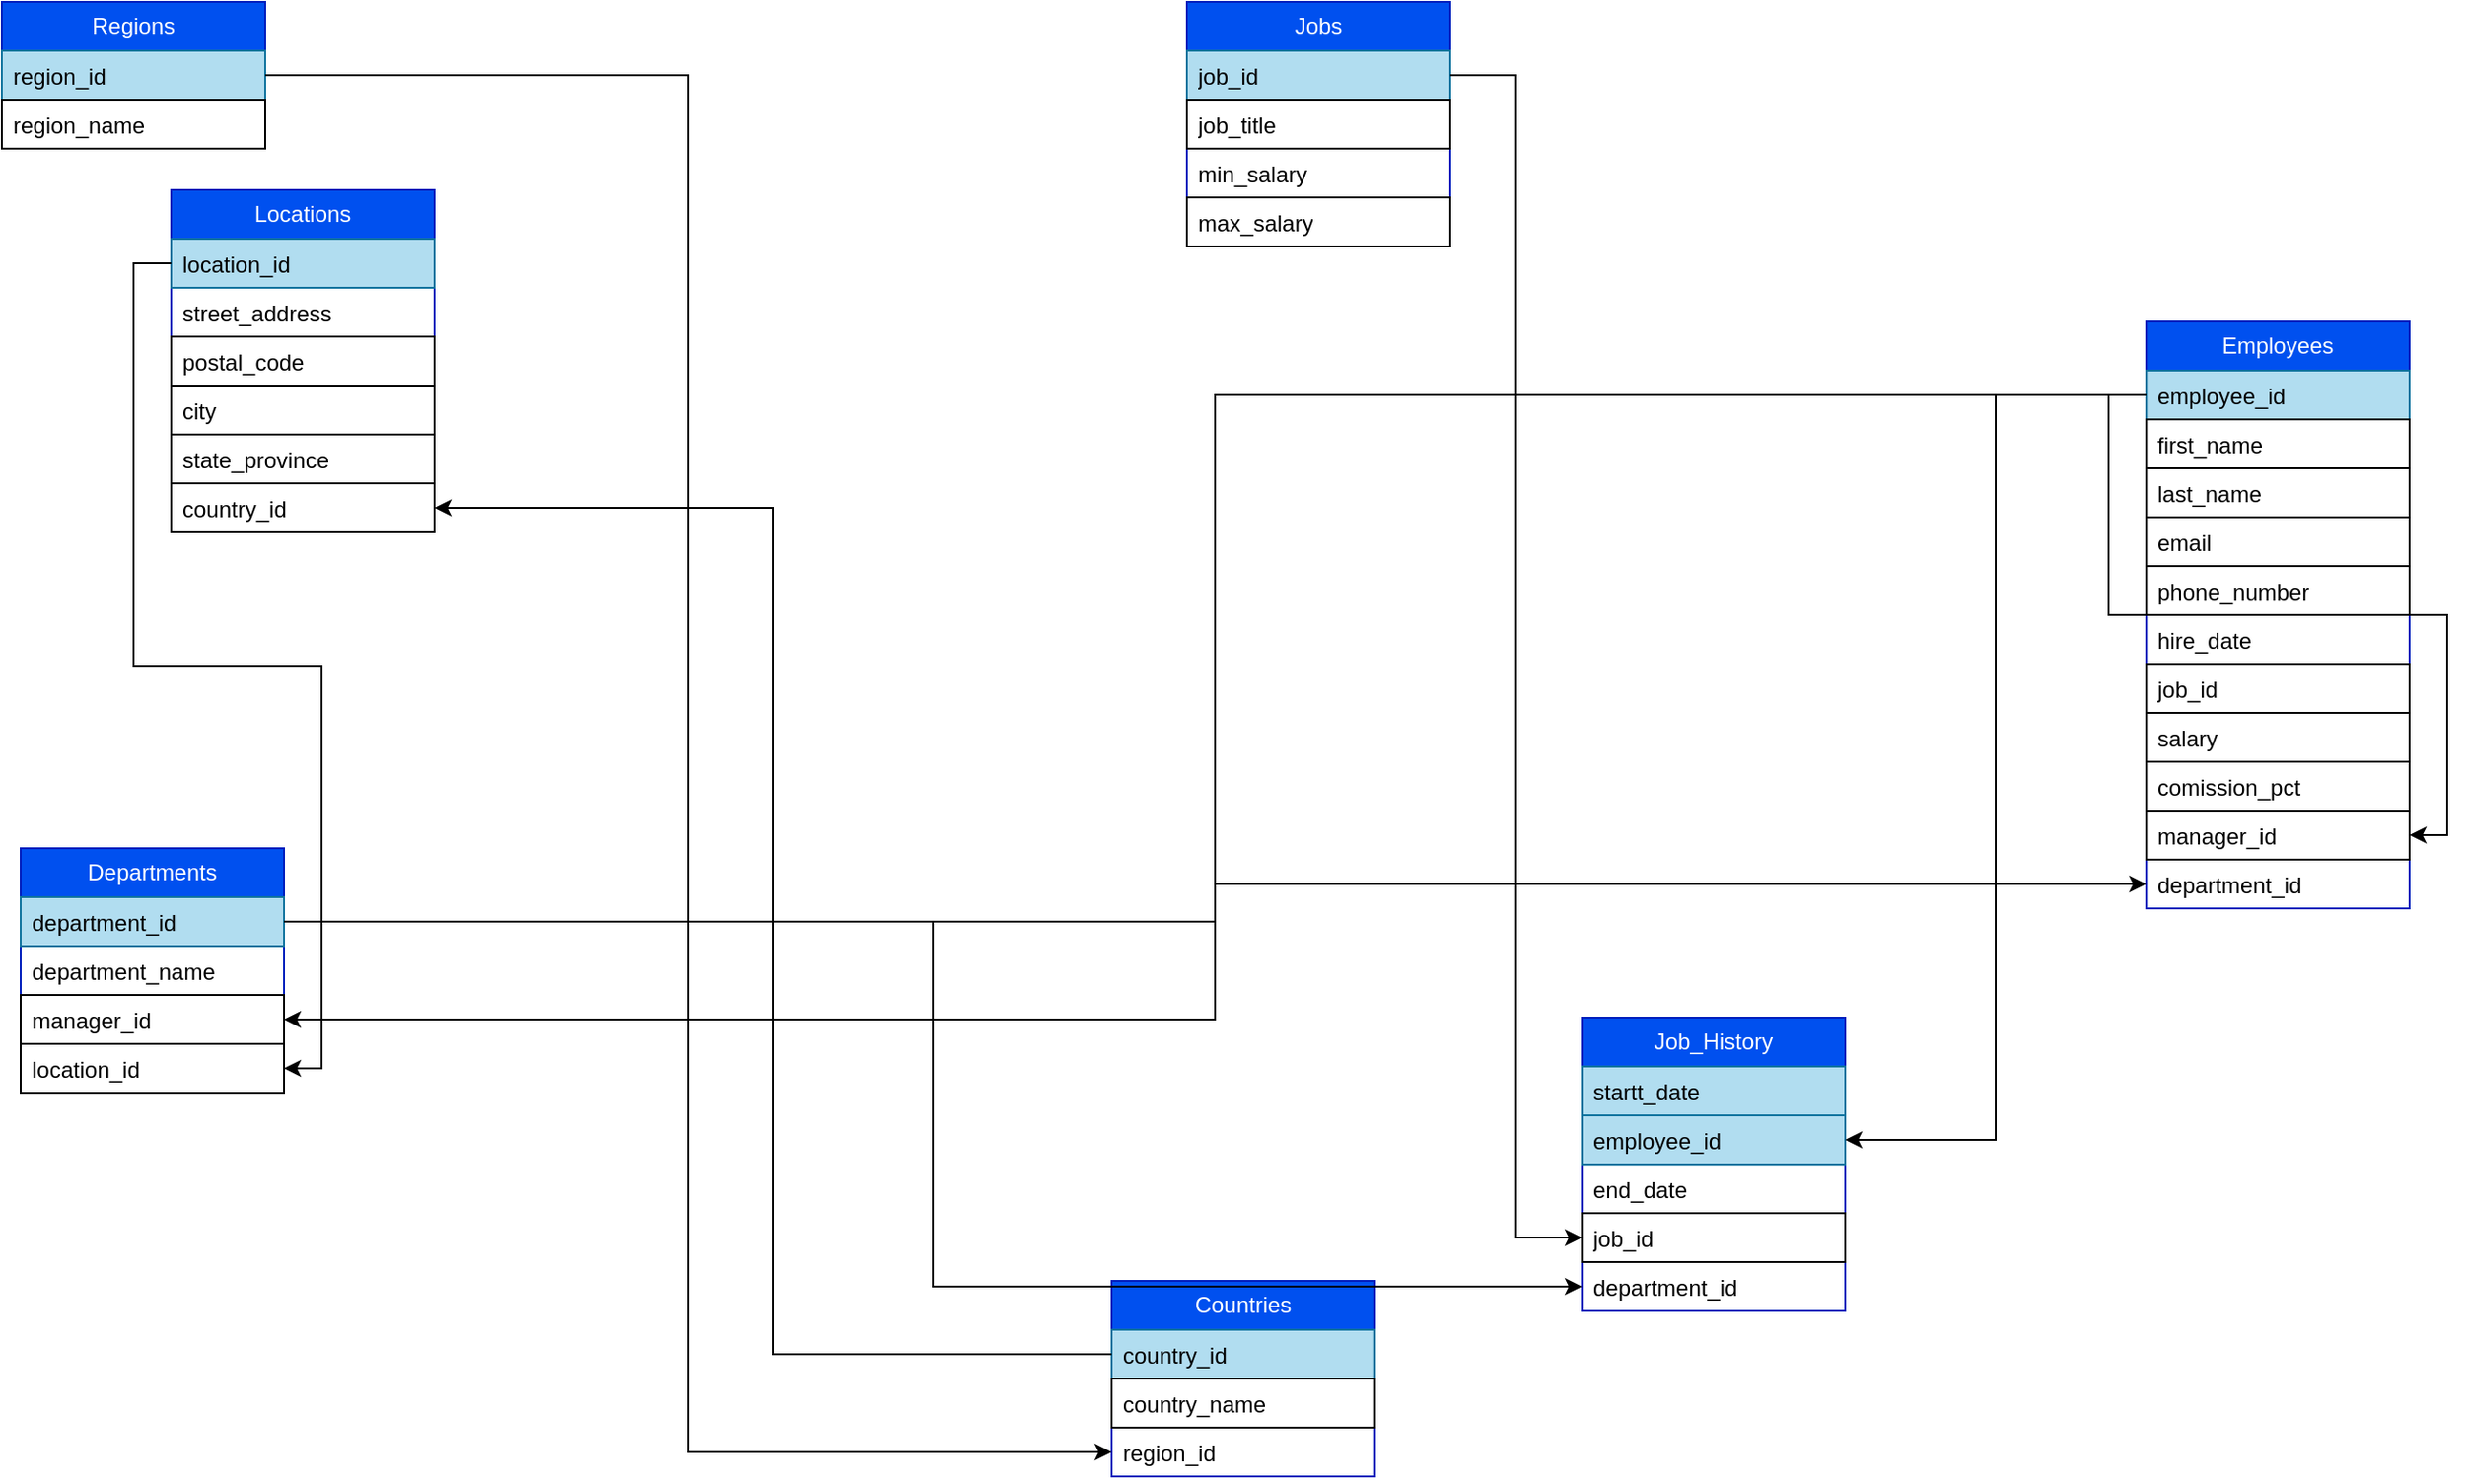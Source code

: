 <mxfile version="21.2.9" type="google">
  <diagram name="Page-1" id="xAAcxMLb9ycAFxpznfDd">
    <mxGraphModel grid="1" page="1" gridSize="10" guides="1" tooltips="1" connect="1" arrows="1" fold="1" pageScale="1" pageWidth="850" pageHeight="1100" math="0" shadow="0">
      <root>
        <mxCell id="0" />
        <mxCell id="1" parent="0" />
        <mxCell id="t-plKkeFM4ZoqRgJcZRm-1" value="Departments" style="swimlane;fontStyle=0;childLayout=stackLayout;horizontal=1;startSize=26;fillColor=#0050ef;horizontalStack=0;resizeParent=1;resizeParentMax=0;resizeLast=0;collapsible=1;marginBottom=0;whiteSpace=wrap;html=1;fontColor=#ffffff;strokeColor=#001DBC;" vertex="1" parent="1">
          <mxGeometry x="30" y="490" width="140" height="130" as="geometry" />
        </mxCell>
        <mxCell id="t-plKkeFM4ZoqRgJcZRm-2" value="department_id" style="text;strokeColor=#10739e;fillColor=#b1ddf0;align=left;verticalAlign=top;spacingLeft=4;spacingRight=4;overflow=hidden;rotatable=0;points=[[0,0.5],[1,0.5]];portConstraint=eastwest;whiteSpace=wrap;html=1;" vertex="1" parent="t-plKkeFM4ZoqRgJcZRm-1">
          <mxGeometry y="26" width="140" height="26" as="geometry" />
        </mxCell>
        <mxCell id="t-plKkeFM4ZoqRgJcZRm-3" value="department_name" style="text;strokeColor=none;fillColor=none;align=left;verticalAlign=top;spacingLeft=4;spacingRight=4;overflow=hidden;rotatable=0;points=[[0,0.5],[1,0.5]];portConstraint=eastwest;whiteSpace=wrap;html=1;" vertex="1" parent="t-plKkeFM4ZoqRgJcZRm-1">
          <mxGeometry y="52" width="140" height="26" as="geometry" />
        </mxCell>
        <mxCell id="t-plKkeFM4ZoqRgJcZRm-42" value="manager_id" style="text;strokeColor=default;fillColor=none;align=left;verticalAlign=top;spacingLeft=4;spacingRight=4;overflow=hidden;rotatable=0;points=[[0,0.5],[1,0.5]];portConstraint=eastwest;whiteSpace=wrap;html=1;" vertex="1" parent="t-plKkeFM4ZoqRgJcZRm-1">
          <mxGeometry y="78" width="140" height="26" as="geometry" />
        </mxCell>
        <mxCell id="t-plKkeFM4ZoqRgJcZRm-44" value="location_id" style="text;strokeColor=default;fillColor=none;align=left;verticalAlign=top;spacingLeft=4;spacingRight=4;overflow=hidden;rotatable=0;points=[[0,0.5],[1,0.5]];portConstraint=eastwest;whiteSpace=wrap;html=1;" vertex="1" parent="t-plKkeFM4ZoqRgJcZRm-1">
          <mxGeometry y="104" width="140" height="26" as="geometry" />
        </mxCell>
        <mxCell id="t-plKkeFM4ZoqRgJcZRm-10" value="Regions" style="swimlane;fontStyle=0;childLayout=stackLayout;horizontal=1;startSize=26;fillColor=#0050ef;horizontalStack=0;resizeParent=1;resizeParentMax=0;resizeLast=0;collapsible=1;marginBottom=0;whiteSpace=wrap;html=1;strokeColor=#001DBC;fontColor=#ffffff;" vertex="1" parent="1">
          <mxGeometry x="20" y="40" width="140" height="78" as="geometry">
            <mxRectangle x="40" y="40" width="80" height="30" as="alternateBounds" />
          </mxGeometry>
        </mxCell>
        <mxCell id="t-plKkeFM4ZoqRgJcZRm-11" value="region_id" style="text;strokeColor=#10739e;fillColor=#b1ddf0;align=left;verticalAlign=top;spacingLeft=4;spacingRight=4;overflow=hidden;rotatable=0;points=[[0,0.5],[1,0.5]];portConstraint=eastwest;whiteSpace=wrap;html=1;" vertex="1" parent="t-plKkeFM4ZoqRgJcZRm-10">
          <mxGeometry y="26" width="140" height="26" as="geometry" />
        </mxCell>
        <mxCell id="t-plKkeFM4ZoqRgJcZRm-12" value="region_name" style="text;strokeColor=default;fillColor=none;align=left;verticalAlign=top;spacingLeft=4;spacingRight=4;overflow=hidden;rotatable=0;points=[[0,0.5],[1,0.5]];portConstraint=eastwest;whiteSpace=wrap;html=1;" vertex="1" parent="t-plKkeFM4ZoqRgJcZRm-10">
          <mxGeometry y="52" width="140" height="26" as="geometry" />
        </mxCell>
        <mxCell id="t-plKkeFM4ZoqRgJcZRm-14" value="Countries" style="swimlane;fontStyle=0;childLayout=stackLayout;horizontal=1;startSize=26;fillColor=#0050ef;horizontalStack=0;resizeParent=1;resizeParentMax=0;resizeLast=0;collapsible=1;marginBottom=0;whiteSpace=wrap;html=1;fontColor=#ffffff;strokeColor=#001DBC;" vertex="1" parent="1">
          <mxGeometry x="610" y="720" width="140" height="104" as="geometry" />
        </mxCell>
        <mxCell id="t-plKkeFM4ZoqRgJcZRm-15" value="country_id" style="text;strokeColor=#10739e;fillColor=#b1ddf0;align=left;verticalAlign=top;spacingLeft=4;spacingRight=4;overflow=hidden;rotatable=0;points=[[0,0.5],[1,0.5]];portConstraint=eastwest;whiteSpace=wrap;html=1;" vertex="1" parent="t-plKkeFM4ZoqRgJcZRm-14">
          <mxGeometry y="26" width="140" height="26" as="geometry" />
        </mxCell>
        <mxCell id="t-plKkeFM4ZoqRgJcZRm-16" value="country_name" style="text;strokeColor=default;fillColor=none;align=left;verticalAlign=top;spacingLeft=4;spacingRight=4;overflow=hidden;rotatable=0;points=[[0,0.5],[1,0.5]];portConstraint=eastwest;whiteSpace=wrap;html=1;" vertex="1" parent="t-plKkeFM4ZoqRgJcZRm-14">
          <mxGeometry y="52" width="140" height="26" as="geometry" />
        </mxCell>
        <mxCell id="t-plKkeFM4ZoqRgJcZRm-17" value="region_id" style="text;strokeColor=none;fillColor=none;align=left;verticalAlign=top;spacingLeft=4;spacingRight=4;overflow=hidden;rotatable=0;points=[[0,0.5],[1,0.5]];portConstraint=eastwest;whiteSpace=wrap;html=1;" vertex="1" parent="t-plKkeFM4ZoqRgJcZRm-14">
          <mxGeometry y="78" width="140" height="26" as="geometry" />
        </mxCell>
        <mxCell id="t-plKkeFM4ZoqRgJcZRm-18" value="Locations" style="swimlane;fontStyle=0;childLayout=stackLayout;horizontal=1;startSize=26;fillColor=#0050ef;horizontalStack=0;resizeParent=1;resizeParentMax=0;resizeLast=0;collapsible=1;marginBottom=0;whiteSpace=wrap;html=1;fontColor=#ffffff;strokeColor=#001DBC;" vertex="1" parent="1">
          <mxGeometry x="110" y="140" width="140" height="182" as="geometry" />
        </mxCell>
        <mxCell id="t-plKkeFM4ZoqRgJcZRm-19" value="location_id" style="text;strokeColor=#10739e;fillColor=#b1ddf0;align=left;verticalAlign=top;spacingLeft=4;spacingRight=4;overflow=hidden;rotatable=0;points=[[0,0.5],[1,0.5]];portConstraint=eastwest;whiteSpace=wrap;html=1;" vertex="1" parent="t-plKkeFM4ZoqRgJcZRm-18">
          <mxGeometry y="26" width="140" height="26" as="geometry" />
        </mxCell>
        <mxCell id="t-plKkeFM4ZoqRgJcZRm-20" value="street_address" style="text;strokeColor=none;fillColor=none;align=left;verticalAlign=top;spacingLeft=4;spacingRight=4;overflow=hidden;rotatable=0;points=[[0,0.5],[1,0.5]];portConstraint=eastwest;whiteSpace=wrap;html=1;" vertex="1" parent="t-plKkeFM4ZoqRgJcZRm-18">
          <mxGeometry y="52" width="140" height="26" as="geometry" />
        </mxCell>
        <mxCell id="t-plKkeFM4ZoqRgJcZRm-21" value="postal_code" style="text;strokeColor=default;fillColor=none;align=left;verticalAlign=top;spacingLeft=4;spacingRight=4;overflow=hidden;rotatable=0;points=[[0,0.5],[1,0.5]];portConstraint=eastwest;whiteSpace=wrap;html=1;" vertex="1" parent="t-plKkeFM4ZoqRgJcZRm-18">
          <mxGeometry y="78" width="140" height="26" as="geometry" />
        </mxCell>
        <mxCell id="t-plKkeFM4ZoqRgJcZRm-38" value="city" style="text;strokeColor=default;fillColor=none;align=left;verticalAlign=top;spacingLeft=4;spacingRight=4;overflow=hidden;rotatable=0;points=[[0,0.5],[1,0.5]];portConstraint=eastwest;whiteSpace=wrap;html=1;" vertex="1" parent="t-plKkeFM4ZoqRgJcZRm-18">
          <mxGeometry y="104" width="140" height="26" as="geometry" />
        </mxCell>
        <mxCell id="t-plKkeFM4ZoqRgJcZRm-39" value="state_province" style="text;strokeColor=default;fillColor=none;align=left;verticalAlign=top;spacingLeft=4;spacingRight=4;overflow=hidden;rotatable=0;points=[[0,0.5],[1,0.5]];portConstraint=eastwest;whiteSpace=wrap;html=1;" vertex="1" parent="t-plKkeFM4ZoqRgJcZRm-18">
          <mxGeometry y="130" width="140" height="26" as="geometry" />
        </mxCell>
        <mxCell id="t-plKkeFM4ZoqRgJcZRm-40" value="country_id" style="text;strokeColor=default;fillColor=none;align=left;verticalAlign=top;spacingLeft=4;spacingRight=4;overflow=hidden;rotatable=0;points=[[0,0.5],[1,0.5]];portConstraint=eastwest;whiteSpace=wrap;html=1;" vertex="1" parent="t-plKkeFM4ZoqRgJcZRm-18">
          <mxGeometry y="156" width="140" height="26" as="geometry" />
        </mxCell>
        <mxCell id="t-plKkeFM4ZoqRgJcZRm-22" value="Job_History" style="swimlane;fontStyle=0;childLayout=stackLayout;horizontal=1;startSize=26;fillColor=#0050ef;horizontalStack=0;resizeParent=1;resizeParentMax=0;resizeLast=0;collapsible=1;marginBottom=0;whiteSpace=wrap;html=1;strokeColor=#001DBC;fontColor=#ffffff;" vertex="1" parent="1">
          <mxGeometry x="860" y="580" width="140" height="156" as="geometry" />
        </mxCell>
        <mxCell id="t-plKkeFM4ZoqRgJcZRm-23" value="startt_date" style="text;strokeColor=#10739e;fillColor=#b1ddf0;align=left;verticalAlign=top;spacingLeft=4;spacingRight=4;overflow=hidden;rotatable=0;points=[[0,0.5],[1,0.5]];portConstraint=eastwest;whiteSpace=wrap;html=1;" vertex="1" parent="t-plKkeFM4ZoqRgJcZRm-22">
          <mxGeometry y="26" width="140" height="26" as="geometry" />
        </mxCell>
        <mxCell id="t-plKkeFM4ZoqRgJcZRm-24" value="employee_id" style="text;strokeColor=#10739e;fillColor=#b1ddf0;align=left;verticalAlign=top;spacingLeft=4;spacingRight=4;overflow=hidden;rotatable=0;points=[[0,0.5],[1,0.5]];portConstraint=eastwest;whiteSpace=wrap;html=1;" vertex="1" parent="t-plKkeFM4ZoqRgJcZRm-22">
          <mxGeometry y="52" width="140" height="26" as="geometry" />
        </mxCell>
        <mxCell id="t-plKkeFM4ZoqRgJcZRm-25" value="end_date" style="text;strokeColor=none;fillColor=none;align=left;verticalAlign=top;spacingLeft=4;spacingRight=4;overflow=hidden;rotatable=0;points=[[0,0.5],[1,0.5]];portConstraint=eastwest;whiteSpace=wrap;html=1;" vertex="1" parent="t-plKkeFM4ZoqRgJcZRm-22">
          <mxGeometry y="78" width="140" height="26" as="geometry" />
        </mxCell>
        <mxCell id="t-plKkeFM4ZoqRgJcZRm-77" value="job_id" style="text;strokeColor=default;fillColor=none;align=left;verticalAlign=top;spacingLeft=4;spacingRight=4;overflow=hidden;rotatable=0;points=[[0,0.5],[1,0.5]];portConstraint=eastwest;whiteSpace=wrap;html=1;" vertex="1" parent="t-plKkeFM4ZoqRgJcZRm-22">
          <mxGeometry y="104" width="140" height="26" as="geometry" />
        </mxCell>
        <mxCell id="t-plKkeFM4ZoqRgJcZRm-78" value="department_id" style="text;align=left;verticalAlign=top;spacingLeft=4;spacingRight=4;overflow=hidden;rotatable=0;points=[[0,0.5],[1,0.5]];portConstraint=eastwest;whiteSpace=wrap;html=1;" vertex="1" parent="t-plKkeFM4ZoqRgJcZRm-22">
          <mxGeometry y="130" width="140" height="26" as="geometry" />
        </mxCell>
        <mxCell id="t-plKkeFM4ZoqRgJcZRm-26" value="Jobs" style="swimlane;fontStyle=0;childLayout=stackLayout;horizontal=1;startSize=26;fillColor=#0050ef;horizontalStack=0;resizeParent=1;resizeParentMax=0;resizeLast=0;collapsible=1;marginBottom=0;whiteSpace=wrap;html=1;fontColor=#ffffff;strokeColor=#001DBC;" vertex="1" parent="1">
          <mxGeometry x="650" y="40" width="140" height="130" as="geometry" />
        </mxCell>
        <mxCell id="t-plKkeFM4ZoqRgJcZRm-27" value="job_id" style="text;strokeColor=#10739e;fillColor=#b1ddf0;align=left;verticalAlign=top;spacingLeft=4;spacingRight=4;overflow=hidden;rotatable=0;points=[[0,0.5],[1,0.5]];portConstraint=eastwest;whiteSpace=wrap;html=1;" vertex="1" parent="t-plKkeFM4ZoqRgJcZRm-26">
          <mxGeometry y="26" width="140" height="26" as="geometry" />
        </mxCell>
        <mxCell id="t-plKkeFM4ZoqRgJcZRm-28" value="job_title" style="text;strokeColor=default;fillColor=none;align=left;verticalAlign=top;spacingLeft=4;spacingRight=4;overflow=hidden;rotatable=0;points=[[0,0.5],[1,0.5]];portConstraint=eastwest;whiteSpace=wrap;html=1;" vertex="1" parent="t-plKkeFM4ZoqRgJcZRm-26">
          <mxGeometry y="52" width="140" height="26" as="geometry" />
        </mxCell>
        <mxCell id="t-plKkeFM4ZoqRgJcZRm-29" value="min_salary" style="text;strokeColor=none;fillColor=none;align=left;verticalAlign=top;spacingLeft=4;spacingRight=4;overflow=hidden;rotatable=0;points=[[0,0.5],[1,0.5]];portConstraint=eastwest;whiteSpace=wrap;html=1;" vertex="1" parent="t-plKkeFM4ZoqRgJcZRm-26">
          <mxGeometry y="78" width="140" height="26" as="geometry" />
        </mxCell>
        <mxCell id="t-plKkeFM4ZoqRgJcZRm-46" value="max_salary" style="text;strokeColor=default;fillColor=none;align=left;verticalAlign=top;spacingLeft=4;spacingRight=4;overflow=hidden;rotatable=0;points=[[0,0.5],[1,0.5]];portConstraint=eastwest;whiteSpace=wrap;html=1;" vertex="1" parent="t-plKkeFM4ZoqRgJcZRm-26">
          <mxGeometry y="104" width="140" height="26" as="geometry" />
        </mxCell>
        <mxCell id="t-plKkeFM4ZoqRgJcZRm-30" value="Employees" style="swimlane;fontStyle=0;childLayout=stackLayout;horizontal=1;startSize=26;fillColor=#0050ef;horizontalStack=0;resizeParent=1;resizeParentMax=0;resizeLast=0;collapsible=1;marginBottom=0;whiteSpace=wrap;html=1;fontColor=#ffffff;strokeColor=#001DBC;" vertex="1" parent="1">
          <mxGeometry x="1160" y="210" width="140" height="312" as="geometry" />
        </mxCell>
        <mxCell id="t-plKkeFM4ZoqRgJcZRm-92" style="edgeStyle=orthogonalEdgeStyle;rounded=0;orthogonalLoop=1;jettySize=auto;html=1;entryX=1;entryY=0.5;entryDx=0;entryDy=0;" edge="1" parent="t-plKkeFM4ZoqRgJcZRm-30" source="t-plKkeFM4ZoqRgJcZRm-31" target="t-plKkeFM4ZoqRgJcZRm-75">
          <mxGeometry relative="1" as="geometry" />
        </mxCell>
        <mxCell id="t-plKkeFM4ZoqRgJcZRm-31" value="employee_id" style="text;strokeColor=#10739e;fillColor=#b1ddf0;align=left;verticalAlign=top;spacingLeft=4;spacingRight=4;overflow=hidden;rotatable=0;points=[[0,0.5],[1,0.5]];portConstraint=eastwest;whiteSpace=wrap;html=1;" vertex="1" parent="t-plKkeFM4ZoqRgJcZRm-30">
          <mxGeometry y="26" width="140" height="26" as="geometry" />
        </mxCell>
        <mxCell id="t-plKkeFM4ZoqRgJcZRm-32" value="first_name" style="text;strokeColor=default;fillColor=none;align=left;verticalAlign=top;spacingLeft=4;spacingRight=4;overflow=hidden;rotatable=0;points=[[0,0.5],[1,0.5]];portConstraint=eastwest;whiteSpace=wrap;html=1;" vertex="1" parent="t-plKkeFM4ZoqRgJcZRm-30">
          <mxGeometry y="52" width="140" height="26" as="geometry" />
        </mxCell>
        <mxCell id="t-plKkeFM4ZoqRgJcZRm-33" value="last_name" style="text;strokeColor=default;fillColor=none;align=left;verticalAlign=top;spacingLeft=4;spacingRight=4;overflow=hidden;rotatable=0;points=[[0,0.5],[1,0.5]];portConstraint=eastwest;whiteSpace=wrap;html=1;" vertex="1" parent="t-plKkeFM4ZoqRgJcZRm-30">
          <mxGeometry y="78" width="140" height="26" as="geometry" />
        </mxCell>
        <mxCell id="t-plKkeFM4ZoqRgJcZRm-49" value="email" style="text;strokeColor=default;fillColor=none;align=left;verticalAlign=top;spacingLeft=4;spacingRight=4;overflow=hidden;rotatable=0;points=[[0,0.5],[1,0.5]];portConstraint=eastwest;whiteSpace=wrap;html=1;" vertex="1" parent="t-plKkeFM4ZoqRgJcZRm-30">
          <mxGeometry y="104" width="140" height="26" as="geometry" />
        </mxCell>
        <mxCell id="t-plKkeFM4ZoqRgJcZRm-50" value="phone_number" style="text;strokeColor=default;fillColor=none;align=left;verticalAlign=top;spacingLeft=4;spacingRight=4;overflow=hidden;rotatable=0;points=[[0,0.5],[1,0.5]];portConstraint=eastwest;whiteSpace=wrap;html=1;" vertex="1" parent="t-plKkeFM4ZoqRgJcZRm-30">
          <mxGeometry y="130" width="140" height="26" as="geometry" />
        </mxCell>
        <mxCell id="t-plKkeFM4ZoqRgJcZRm-51" value="hire_date" style="text;strokeColor=none;fillColor=none;align=left;verticalAlign=top;spacingLeft=4;spacingRight=4;overflow=hidden;rotatable=0;points=[[0,0.5],[1,0.5]];portConstraint=eastwest;whiteSpace=wrap;html=1;" vertex="1" parent="t-plKkeFM4ZoqRgJcZRm-30">
          <mxGeometry y="156" width="140" height="26" as="geometry" />
        </mxCell>
        <mxCell id="t-plKkeFM4ZoqRgJcZRm-52" value="job_id" style="text;strokeColor=default;fillColor=none;align=left;verticalAlign=top;spacingLeft=4;spacingRight=4;overflow=hidden;rotatable=0;points=[[0,0.5],[1,0.5]];portConstraint=eastwest;whiteSpace=wrap;html=1;" vertex="1" parent="t-plKkeFM4ZoqRgJcZRm-30">
          <mxGeometry y="182" width="140" height="26" as="geometry" />
        </mxCell>
        <mxCell id="t-plKkeFM4ZoqRgJcZRm-53" value="salary" style="text;strokeColor=default;fillColor=none;align=left;verticalAlign=top;spacingLeft=4;spacingRight=4;overflow=hidden;rotatable=0;points=[[0,0.5],[1,0.5]];portConstraint=eastwest;whiteSpace=wrap;html=1;" vertex="1" parent="t-plKkeFM4ZoqRgJcZRm-30">
          <mxGeometry y="208" width="140" height="26" as="geometry" />
        </mxCell>
        <mxCell id="t-plKkeFM4ZoqRgJcZRm-63" value="comission_pct" style="text;strokeColor=default;fillColor=none;align=left;verticalAlign=top;spacingLeft=4;spacingRight=4;overflow=hidden;rotatable=0;points=[[0,0.5],[1,0.5]];portConstraint=eastwest;whiteSpace=wrap;html=1;" vertex="1" parent="t-plKkeFM4ZoqRgJcZRm-30">
          <mxGeometry y="234" width="140" height="26" as="geometry" />
        </mxCell>
        <mxCell id="t-plKkeFM4ZoqRgJcZRm-75" value="manager_id" style="text;strokeColor=default;fillColor=none;align=left;verticalAlign=top;spacingLeft=4;spacingRight=4;overflow=hidden;rotatable=0;points=[[0,0.5],[1,0.5]];portConstraint=eastwest;whiteSpace=wrap;html=1;" vertex="1" parent="t-plKkeFM4ZoqRgJcZRm-30">
          <mxGeometry y="260" width="140" height="26" as="geometry" />
        </mxCell>
        <mxCell id="t-plKkeFM4ZoqRgJcZRm-74" value="department_id" style="text;align=left;verticalAlign=top;spacingLeft=4;spacingRight=4;overflow=hidden;rotatable=0;points=[[0,0.5],[1,0.5]];portConstraint=eastwest;whiteSpace=wrap;html=1;" vertex="1" parent="t-plKkeFM4ZoqRgJcZRm-30">
          <mxGeometry y="286" width="140" height="26" as="geometry" />
        </mxCell>
        <mxCell id="t-plKkeFM4ZoqRgJcZRm-81" style="edgeStyle=orthogonalEdgeStyle;rounded=0;orthogonalLoop=1;jettySize=auto;html=1;entryX=0;entryY=0.5;entryDx=0;entryDy=0;" edge="1" parent="1" source="t-plKkeFM4ZoqRgJcZRm-2" target="t-plKkeFM4ZoqRgJcZRm-74">
          <mxGeometry relative="1" as="geometry" />
        </mxCell>
        <mxCell id="t-plKkeFM4ZoqRgJcZRm-82" style="edgeStyle=orthogonalEdgeStyle;rounded=0;orthogonalLoop=1;jettySize=auto;html=1;" edge="1" parent="1" source="t-plKkeFM4ZoqRgJcZRm-2" target="t-plKkeFM4ZoqRgJcZRm-78">
          <mxGeometry relative="1" as="geometry" />
        </mxCell>
        <mxCell id="t-plKkeFM4ZoqRgJcZRm-83" style="edgeStyle=orthogonalEdgeStyle;rounded=0;orthogonalLoop=1;jettySize=auto;html=1;" edge="1" parent="1" source="t-plKkeFM4ZoqRgJcZRm-11" target="t-plKkeFM4ZoqRgJcZRm-17">
          <mxGeometry relative="1" as="geometry" />
        </mxCell>
        <mxCell id="t-plKkeFM4ZoqRgJcZRm-84" style="edgeStyle=orthogonalEdgeStyle;rounded=0;orthogonalLoop=1;jettySize=auto;html=1;" edge="1" parent="1" source="t-plKkeFM4ZoqRgJcZRm-19" target="t-plKkeFM4ZoqRgJcZRm-44">
          <mxGeometry relative="1" as="geometry" />
        </mxCell>
        <mxCell id="t-plKkeFM4ZoqRgJcZRm-85" style="edgeStyle=orthogonalEdgeStyle;rounded=0;orthogonalLoop=1;jettySize=auto;html=1;" edge="1" parent="1" source="t-plKkeFM4ZoqRgJcZRm-27" target="t-plKkeFM4ZoqRgJcZRm-77">
          <mxGeometry relative="1" as="geometry" />
        </mxCell>
        <mxCell id="t-plKkeFM4ZoqRgJcZRm-88" style="edgeStyle=orthogonalEdgeStyle;rounded=0;orthogonalLoop=1;jettySize=auto;html=1;" edge="1" parent="1" source="t-plKkeFM4ZoqRgJcZRm-15" target="t-plKkeFM4ZoqRgJcZRm-40">
          <mxGeometry relative="1" as="geometry" />
        </mxCell>
        <mxCell id="t-plKkeFM4ZoqRgJcZRm-91" style="edgeStyle=orthogonalEdgeStyle;rounded=0;orthogonalLoop=1;jettySize=auto;html=1;" edge="1" parent="1" source="t-plKkeFM4ZoqRgJcZRm-31" target="t-plKkeFM4ZoqRgJcZRm-42">
          <mxGeometry relative="1" as="geometry" />
        </mxCell>
        <mxCell id="t-plKkeFM4ZoqRgJcZRm-93" style="edgeStyle=orthogonalEdgeStyle;rounded=0;orthogonalLoop=1;jettySize=auto;html=1;" edge="1" parent="1" source="t-plKkeFM4ZoqRgJcZRm-31" target="t-plKkeFM4ZoqRgJcZRm-24">
          <mxGeometry relative="1" as="geometry" />
        </mxCell>
      </root>
    </mxGraphModel>
  </diagram>
</mxfile>
